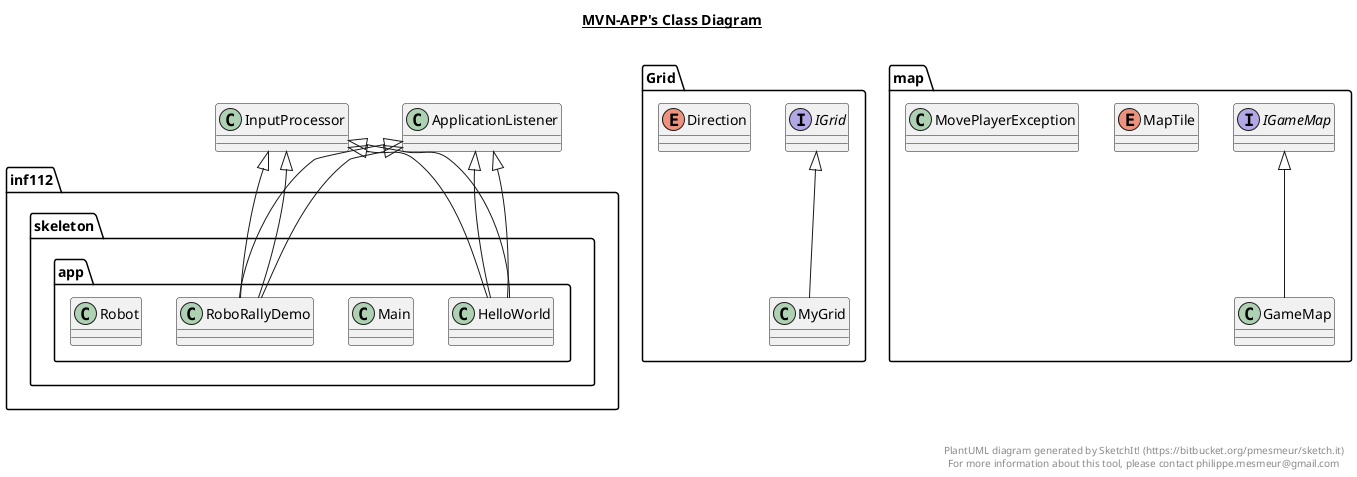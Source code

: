 @startuml

title __MVN-APP's Class Diagram__\n

  package Grid {
    enum Direction {
    }
  }
  

  package map {
    class GameMap {
    }
  }
  

  package inf112.skeleton.app {
    class HelloWorld {
    }
  }
  

  package inf112.skeleton.app {
    class HelloWorld {
    }
  }
  

  package map {
    interface IGameMap {
    }
  }
  

  package Grid {
    interface IGrid {
    }
  }
  

  package inf112.skeleton.app {
    class Main {
    }
  }
  

  package inf112.skeleton.app {
    class Main {
    }
  }
  

  package map {
    enum MapTile {
    }
  }
  

  package map {
    class MovePlayerException {
    }
  }
  

  package Grid {
    class MyGrid {
    }
  }
  

  package inf112.skeleton.app {
    class RoboRallyDemo {
    }
  }
  

  package inf112.skeleton.app {
    class RoboRallyDemo {
    }
  }
  

  package inf112.skeleton.app {
    class Robot {
    }
  }
  

  package inf112.skeleton.app {
    class Robot {
    }
  }
  

  GameMap -up-|> IGameMap
  HelloWorld -up-|> ApplicationListener
  HelloWorld -up-|> InputProcessor
  HelloWorld -up-|> ApplicationListener
  HelloWorld -up-|> InputProcessor
  MyGrid -up-|> IGrid
  RoboRallyDemo -up-|> ApplicationListener
  RoboRallyDemo -up-|> InputProcessor
  RoboRallyDemo -up-|> ApplicationListener
  RoboRallyDemo -up-|> InputProcessor


right footer


PlantUML diagram generated by SketchIt! (https://bitbucket.org/pmesmeur/sketch.it)
For more information about this tool, please contact philippe.mesmeur@gmail.com
endfooter

@enduml
